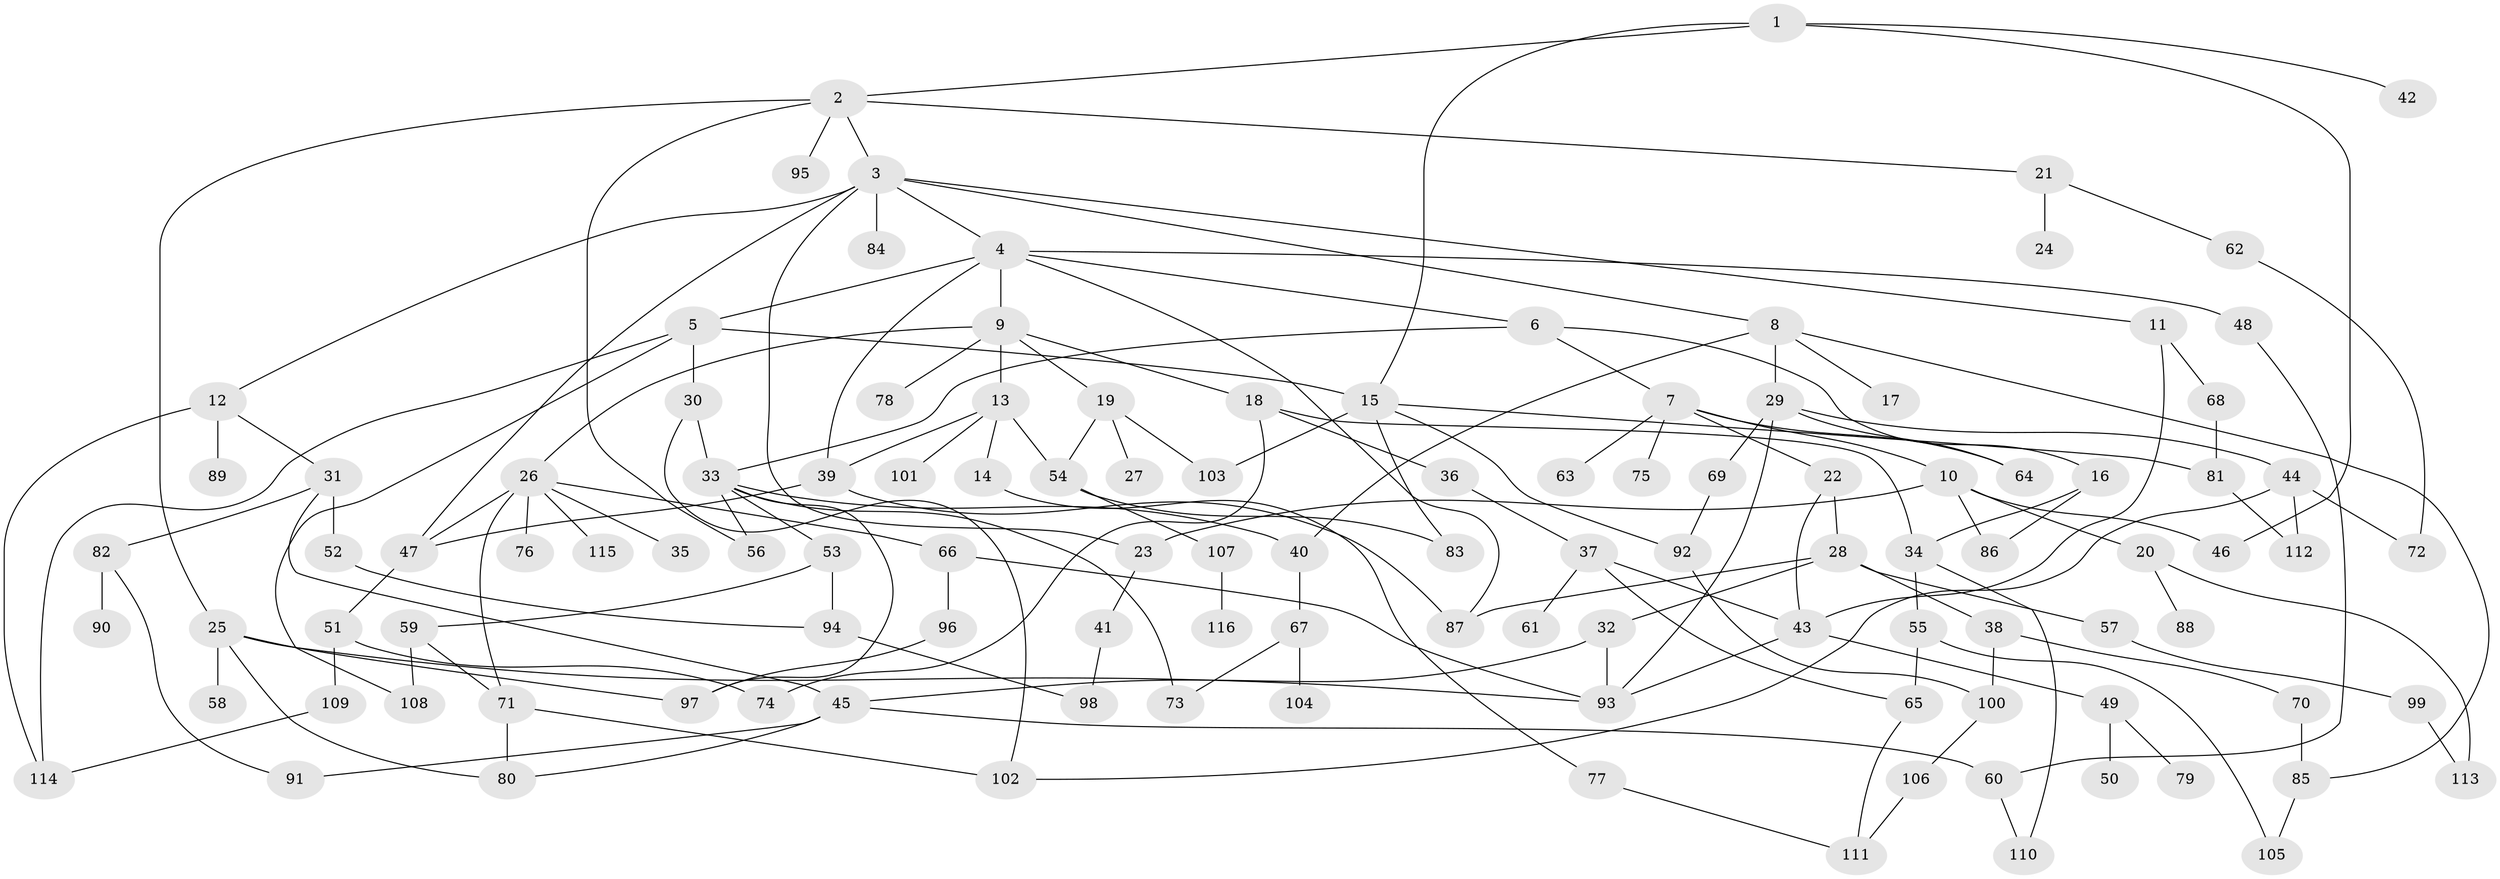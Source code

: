 // coarse degree distribution, {5: 0.11428571428571428, 9: 0.05714285714285714, 6: 0.11428571428571428, 8: 0.02857142857142857, 4: 0.2, 10: 0.02857142857142857, 3: 0.11428571428571428, 2: 0.17142857142857143, 7: 0.05714285714285714, 1: 0.11428571428571428}
// Generated by graph-tools (version 1.1) at 2025/49/03/04/25 22:49:14]
// undirected, 116 vertices, 167 edges
graph export_dot {
  node [color=gray90,style=filled];
  1;
  2;
  3;
  4;
  5;
  6;
  7;
  8;
  9;
  10;
  11;
  12;
  13;
  14;
  15;
  16;
  17;
  18;
  19;
  20;
  21;
  22;
  23;
  24;
  25;
  26;
  27;
  28;
  29;
  30;
  31;
  32;
  33;
  34;
  35;
  36;
  37;
  38;
  39;
  40;
  41;
  42;
  43;
  44;
  45;
  46;
  47;
  48;
  49;
  50;
  51;
  52;
  53;
  54;
  55;
  56;
  57;
  58;
  59;
  60;
  61;
  62;
  63;
  64;
  65;
  66;
  67;
  68;
  69;
  70;
  71;
  72;
  73;
  74;
  75;
  76;
  77;
  78;
  79;
  80;
  81;
  82;
  83;
  84;
  85;
  86;
  87;
  88;
  89;
  90;
  91;
  92;
  93;
  94;
  95;
  96;
  97;
  98;
  99;
  100;
  101;
  102;
  103;
  104;
  105;
  106;
  107;
  108;
  109;
  110;
  111;
  112;
  113;
  114;
  115;
  116;
  1 -- 2;
  1 -- 15;
  1 -- 42;
  1 -- 46;
  2 -- 3;
  2 -- 21;
  2 -- 25;
  2 -- 95;
  2 -- 56;
  3 -- 4;
  3 -- 8;
  3 -- 11;
  3 -- 12;
  3 -- 23;
  3 -- 84;
  3 -- 47;
  4 -- 5;
  4 -- 6;
  4 -- 9;
  4 -- 39;
  4 -- 48;
  4 -- 87;
  5 -- 30;
  5 -- 108;
  5 -- 15;
  5 -- 114;
  6 -- 7;
  6 -- 16;
  6 -- 33;
  7 -- 10;
  7 -- 22;
  7 -- 63;
  7 -- 64;
  7 -- 75;
  8 -- 17;
  8 -- 29;
  8 -- 85;
  8 -- 40;
  9 -- 13;
  9 -- 18;
  9 -- 19;
  9 -- 26;
  9 -- 78;
  10 -- 20;
  10 -- 46;
  10 -- 86;
  10 -- 23;
  11 -- 68;
  11 -- 43;
  12 -- 31;
  12 -- 89;
  12 -- 114;
  13 -- 14;
  13 -- 101;
  13 -- 39;
  13 -- 54;
  14 -- 77;
  15 -- 83;
  15 -- 103;
  15 -- 92;
  15 -- 81;
  16 -- 34;
  16 -- 86;
  18 -- 36;
  18 -- 74;
  18 -- 34;
  19 -- 27;
  19 -- 54;
  19 -- 103;
  20 -- 88;
  20 -- 113;
  21 -- 24;
  21 -- 62;
  22 -- 28;
  22 -- 43;
  23 -- 41;
  25 -- 58;
  25 -- 93;
  25 -- 80;
  25 -- 97;
  26 -- 35;
  26 -- 47;
  26 -- 66;
  26 -- 76;
  26 -- 115;
  26 -- 71;
  28 -- 32;
  28 -- 38;
  28 -- 57;
  28 -- 87;
  29 -- 44;
  29 -- 69;
  29 -- 64;
  29 -- 93;
  30 -- 33;
  30 -- 102;
  31 -- 52;
  31 -- 82;
  31 -- 45;
  32 -- 45;
  32 -- 93;
  33 -- 40;
  33 -- 53;
  33 -- 56;
  33 -- 73;
  33 -- 97;
  34 -- 55;
  34 -- 110;
  36 -- 37;
  37 -- 61;
  37 -- 65;
  37 -- 43;
  38 -- 70;
  38 -- 100;
  39 -- 87;
  39 -- 47;
  40 -- 67;
  41 -- 98;
  43 -- 49;
  43 -- 93;
  44 -- 72;
  44 -- 112;
  44 -- 102;
  45 -- 80;
  45 -- 91;
  45 -- 60;
  47 -- 51;
  48 -- 60;
  49 -- 50;
  49 -- 79;
  51 -- 109;
  51 -- 74;
  52 -- 94;
  53 -- 59;
  53 -- 94;
  54 -- 107;
  54 -- 83;
  55 -- 105;
  55 -- 65;
  57 -- 99;
  59 -- 71;
  59 -- 108;
  60 -- 110;
  62 -- 72;
  65 -- 111;
  66 -- 96;
  66 -- 93;
  67 -- 104;
  67 -- 73;
  68 -- 81;
  69 -- 92;
  70 -- 85;
  71 -- 102;
  71 -- 80;
  77 -- 111;
  81 -- 112;
  82 -- 90;
  82 -- 91;
  85 -- 105;
  92 -- 100;
  94 -- 98;
  96 -- 97;
  99 -- 113;
  100 -- 106;
  106 -- 111;
  107 -- 116;
  109 -- 114;
}
